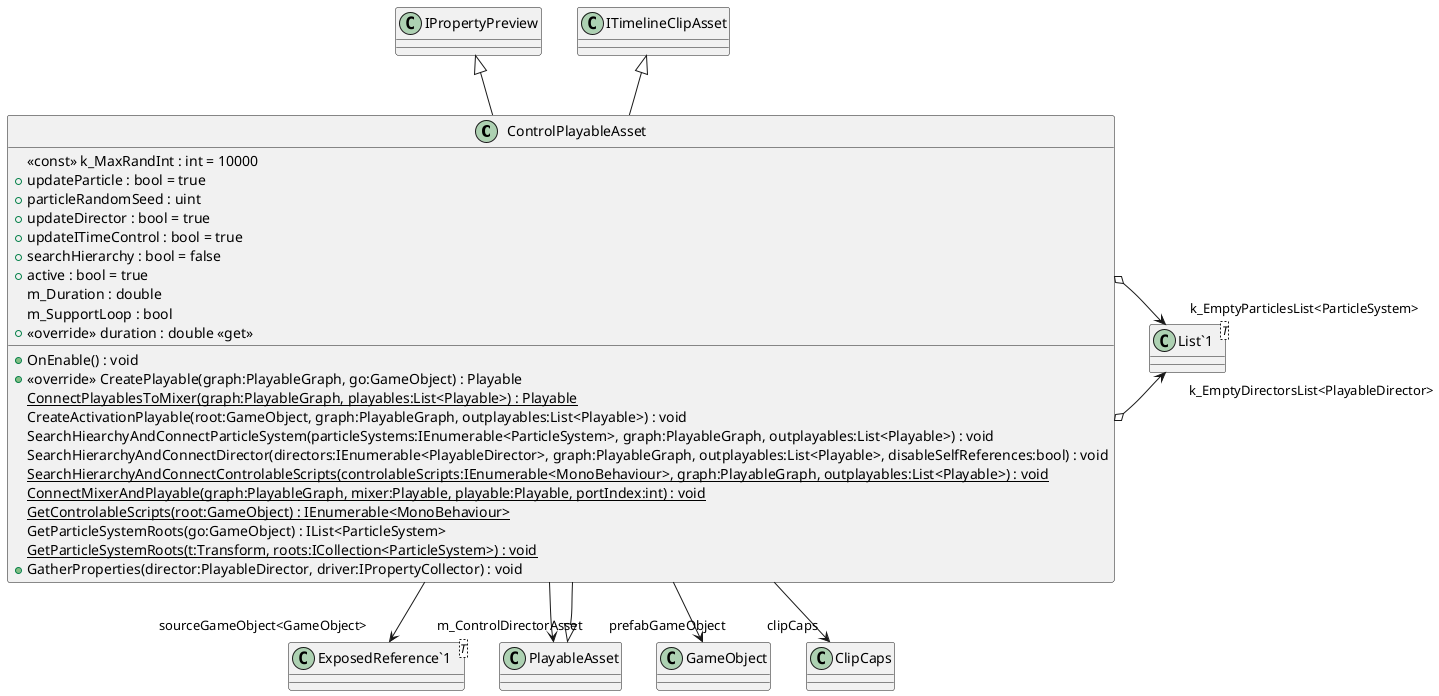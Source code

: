 @startuml
class ControlPlayableAsset {
    <<const>> k_MaxRandInt : int = 10000
    + updateParticle : bool = true
    + particleRandomSeed : uint
    + updateDirector : bool = true
    + updateITimeControl : bool = true
    + searchHierarchy : bool = false
    + active : bool = true
    m_Duration : double
    m_SupportLoop : bool
    + OnEnable() : void
    + <<override>> duration : double <<get>>
    + <<override>> CreatePlayable(graph:PlayableGraph, go:GameObject) : Playable
    {static} ConnectPlayablesToMixer(graph:PlayableGraph, playables:List<Playable>) : Playable
    CreateActivationPlayable(root:GameObject, graph:PlayableGraph, outplayables:List<Playable>) : void
    SearchHiearchyAndConnectParticleSystem(particleSystems:IEnumerable<ParticleSystem>, graph:PlayableGraph, outplayables:List<Playable>) : void
    SearchHierarchyAndConnectDirector(directors:IEnumerable<PlayableDirector>, graph:PlayableGraph, outplayables:List<Playable>, disableSelfReferences:bool) : void
    {static} SearchHierarchyAndConnectControlableScripts(controlableScripts:IEnumerable<MonoBehaviour>, graph:PlayableGraph, outplayables:List<Playable>) : void
    {static} ConnectMixerAndPlayable(graph:PlayableGraph, mixer:Playable, playable:Playable, portIndex:int) : void
    {static} GetControlableScripts(root:GameObject) : IEnumerable<MonoBehaviour>
    GetParticleSystemRoots(go:GameObject) : IList<ParticleSystem>
    {static} GetParticleSystemRoots(t:Transform, roots:ICollection<ParticleSystem>) : void
    + GatherProperties(director:PlayableDirector, driver:IPropertyCollector) : void
}
class "List`1"<T> {
}
class "ExposedReference`1"<T> {
}
PlayableAsset <|-- ControlPlayableAsset
IPropertyPreview <|-- ControlPlayableAsset
ITimelineClipAsset <|-- ControlPlayableAsset
ControlPlayableAsset o-> "k_EmptyDirectorsList<PlayableDirector>" "List`1"
ControlPlayableAsset o-> "k_EmptyParticlesList<ParticleSystem>" "List`1"
ControlPlayableAsset --> "sourceGameObject<GameObject>" "ExposedReference`1"
ControlPlayableAsset --> "prefabGameObject" GameObject
ControlPlayableAsset --> "m_ControlDirectorAsset" PlayableAsset
ControlPlayableAsset --> "clipCaps" ClipCaps
@enduml
